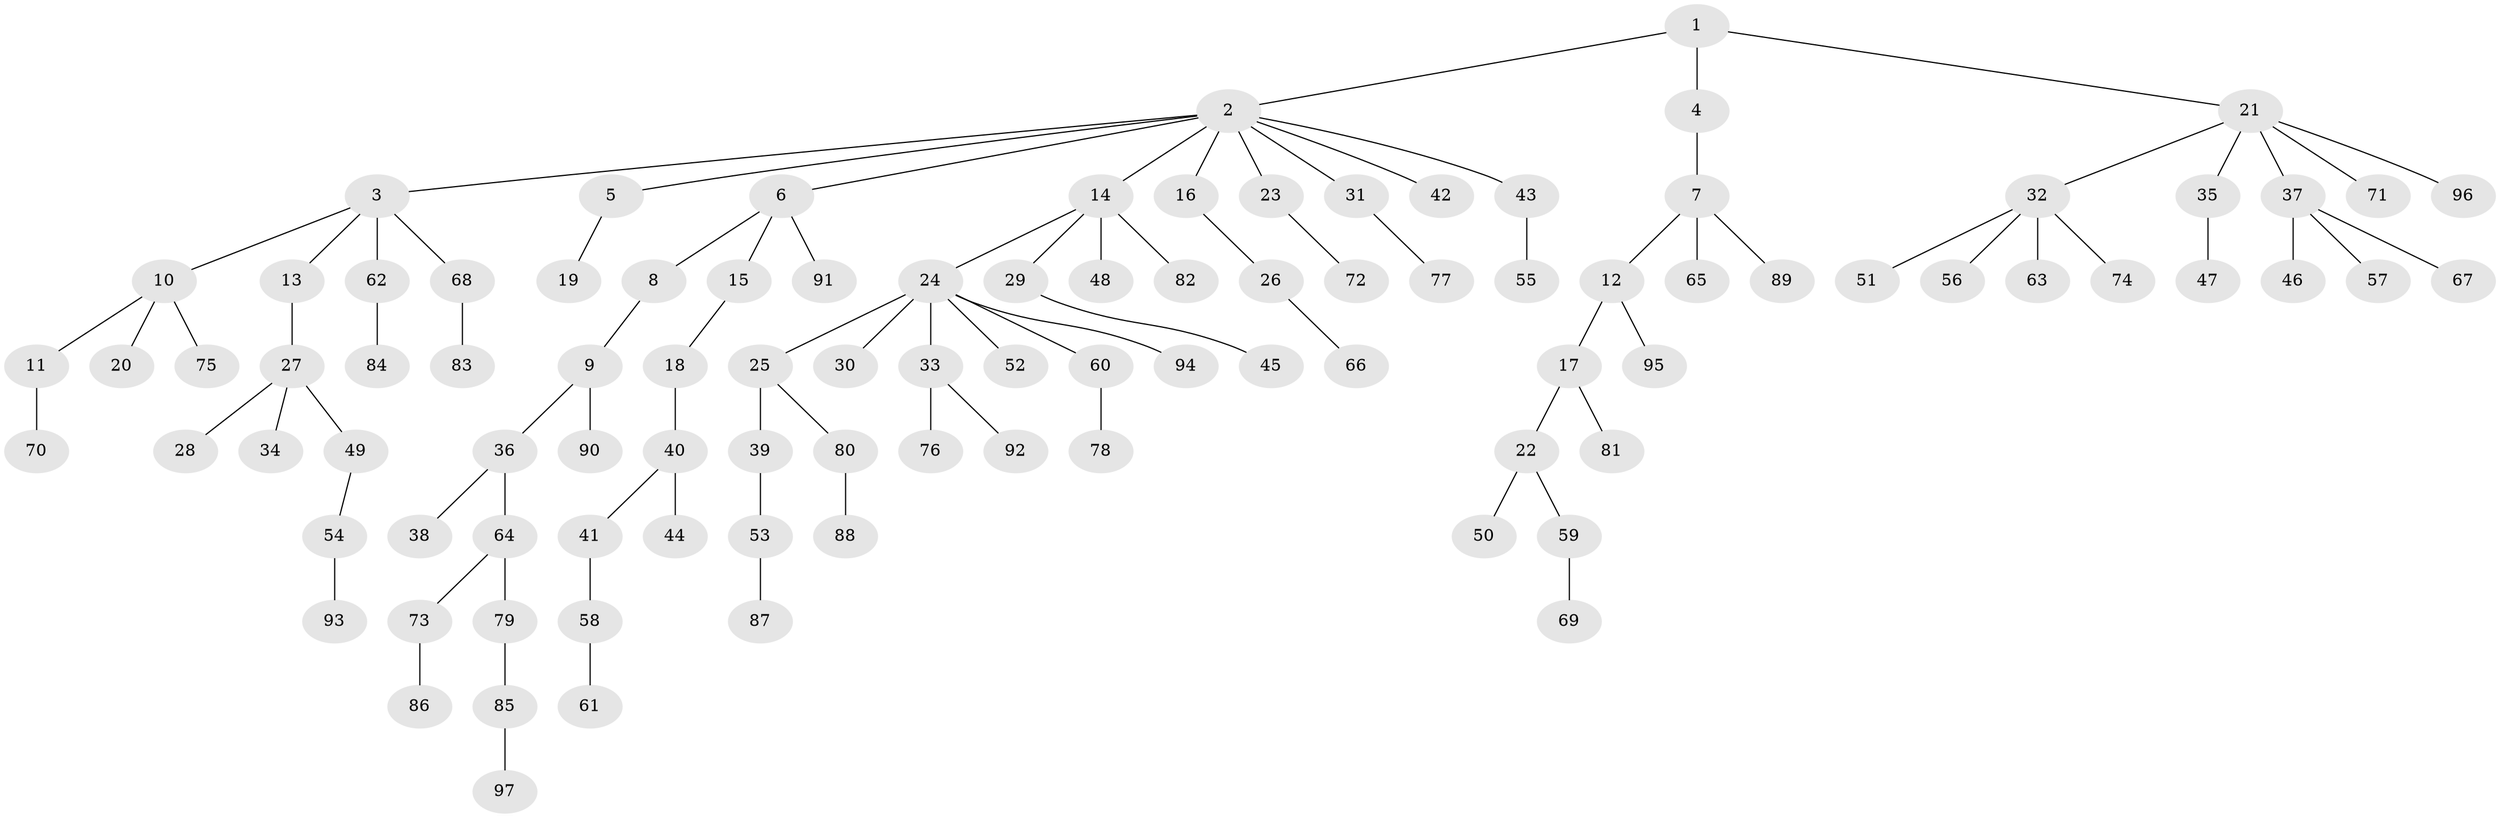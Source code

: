 // coarse degree distribution, {3: 0.16666666666666666, 8: 0.03333333333333333, 1: 0.5666666666666667, 2: 0.16666666666666666, 4: 0.06666666666666667}
// Generated by graph-tools (version 1.1) at 2025/37/03/04/25 23:37:19]
// undirected, 97 vertices, 96 edges
graph export_dot {
  node [color=gray90,style=filled];
  1;
  2;
  3;
  4;
  5;
  6;
  7;
  8;
  9;
  10;
  11;
  12;
  13;
  14;
  15;
  16;
  17;
  18;
  19;
  20;
  21;
  22;
  23;
  24;
  25;
  26;
  27;
  28;
  29;
  30;
  31;
  32;
  33;
  34;
  35;
  36;
  37;
  38;
  39;
  40;
  41;
  42;
  43;
  44;
  45;
  46;
  47;
  48;
  49;
  50;
  51;
  52;
  53;
  54;
  55;
  56;
  57;
  58;
  59;
  60;
  61;
  62;
  63;
  64;
  65;
  66;
  67;
  68;
  69;
  70;
  71;
  72;
  73;
  74;
  75;
  76;
  77;
  78;
  79;
  80;
  81;
  82;
  83;
  84;
  85;
  86;
  87;
  88;
  89;
  90;
  91;
  92;
  93;
  94;
  95;
  96;
  97;
  1 -- 2;
  1 -- 4;
  1 -- 21;
  2 -- 3;
  2 -- 5;
  2 -- 6;
  2 -- 14;
  2 -- 16;
  2 -- 23;
  2 -- 31;
  2 -- 42;
  2 -- 43;
  3 -- 10;
  3 -- 13;
  3 -- 62;
  3 -- 68;
  4 -- 7;
  5 -- 19;
  6 -- 8;
  6 -- 15;
  6 -- 91;
  7 -- 12;
  7 -- 65;
  7 -- 89;
  8 -- 9;
  9 -- 36;
  9 -- 90;
  10 -- 11;
  10 -- 20;
  10 -- 75;
  11 -- 70;
  12 -- 17;
  12 -- 95;
  13 -- 27;
  14 -- 24;
  14 -- 29;
  14 -- 48;
  14 -- 82;
  15 -- 18;
  16 -- 26;
  17 -- 22;
  17 -- 81;
  18 -- 40;
  21 -- 32;
  21 -- 35;
  21 -- 37;
  21 -- 71;
  21 -- 96;
  22 -- 50;
  22 -- 59;
  23 -- 72;
  24 -- 25;
  24 -- 30;
  24 -- 33;
  24 -- 52;
  24 -- 60;
  24 -- 94;
  25 -- 39;
  25 -- 80;
  26 -- 66;
  27 -- 28;
  27 -- 34;
  27 -- 49;
  29 -- 45;
  31 -- 77;
  32 -- 51;
  32 -- 56;
  32 -- 63;
  32 -- 74;
  33 -- 76;
  33 -- 92;
  35 -- 47;
  36 -- 38;
  36 -- 64;
  37 -- 46;
  37 -- 57;
  37 -- 67;
  39 -- 53;
  40 -- 41;
  40 -- 44;
  41 -- 58;
  43 -- 55;
  49 -- 54;
  53 -- 87;
  54 -- 93;
  58 -- 61;
  59 -- 69;
  60 -- 78;
  62 -- 84;
  64 -- 73;
  64 -- 79;
  68 -- 83;
  73 -- 86;
  79 -- 85;
  80 -- 88;
  85 -- 97;
}
